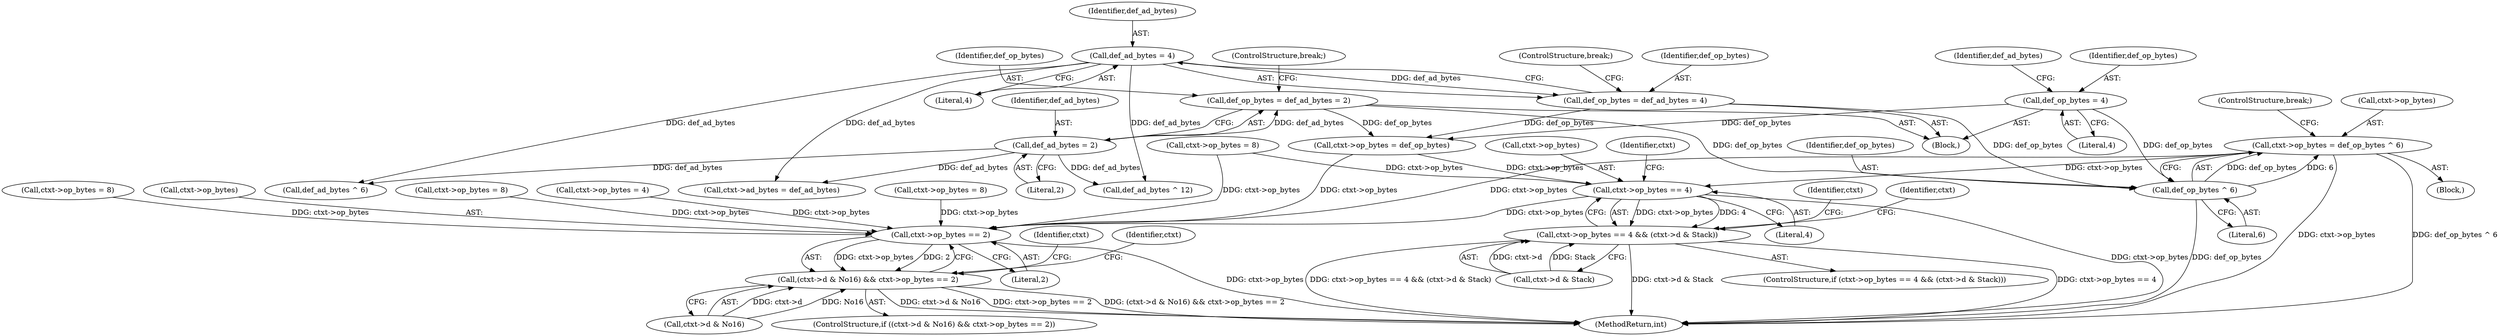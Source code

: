 digraph "0_linux_d9092f52d7e61dd1557f2db2400ddb430e85937e@pointer" {
"1000285" [label="(Call,ctxt->op_bytes = def_op_bytes ^ 6)"];
"1000289" [label="(Call,def_op_bytes ^ 6)"];
"1000250" [label="(Call,def_op_bytes = 4)"];
"1000236" [label="(Call,def_op_bytes = def_ad_bytes = 2)"];
"1000238" [label="(Call,def_ad_bytes = 2)"];
"1000243" [label="(Call,def_op_bytes = def_ad_bytes = 4)"];
"1000245" [label="(Call,def_ad_bytes = 4)"];
"1000872" [label="(Call,ctxt->op_bytes == 4)"];
"1000871" [label="(Call,ctxt->op_bytes == 4 && (ctxt->d & Stack))"];
"1000928" [label="(Call,ctxt->op_bytes == 2)"];
"1000922" [label="(Call,(ctxt->d & No16) && ctxt->op_bytes == 2)"];
"1001128" [label="(MethodReturn,int)"];
"1000285" [label="(Call,ctxt->op_bytes = def_op_bytes ^ 6)"];
"1000289" [label="(Call,def_op_bytes ^ 6)"];
"1000286" [label="(Call,ctxt->op_bytes)"];
"1000872" [label="(Call,ctxt->op_bytes == 4)"];
"1000928" [label="(Call,ctxt->op_bytes == 2)"];
"1000310" [label="(Call,def_ad_bytes ^ 6)"];
"1000921" [label="(ControlStructure,if ((ctxt->d & No16) && ctxt->op_bytes == 2))"];
"1000932" [label="(Literal,2)"];
"1000254" [label="(Identifier,def_ad_bytes)"];
"1000894" [label="(Call,ctxt->op_bytes = 8)"];
"1000243" [label="(Call,def_op_bytes = def_ad_bytes = 4)"];
"1000237" [label="(Identifier,def_op_bytes)"];
"1000929" [label="(Call,ctxt->op_bytes)"];
"1000290" [label="(Identifier,def_op_bytes)"];
"1000393" [label="(Call,ctxt->op_bytes = 8)"];
"1000910" [label="(Call,ctxt->op_bytes = 8)"];
"1000873" [label="(Call,ctxt->op_bytes)"];
"1000240" [label="(Literal,2)"];
"1000922" [label="(Call,(ctxt->d & No16) && ctxt->op_bytes == 2)"];
"1000879" [label="(Identifier,ctxt)"];
"1000232" [label="(Block,)"];
"1000923" [label="(Call,ctxt->d & No16)"];
"1000941" [label="(Identifier,ctxt)"];
"1000238" [label="(Call,def_ad_bytes = 2)"];
"1000884" [label="(Identifier,ctxt)"];
"1000246" [label="(Identifier,def_ad_bytes)"];
"1000291" [label="(Literal,6)"];
"1000252" [label="(Literal,4)"];
"1000302" [label="(Call,def_ad_bytes ^ 12)"];
"1000245" [label="(Call,def_ad_bytes = 4)"];
"1000241" [label="(ControlStructure,break;)"];
"1000871" [label="(Call,ctxt->op_bytes == 4 && (ctxt->d & Stack))"];
"1000248" [label="(ControlStructure,break;)"];
"1000280" [label="(Block,)"];
"1000260" [label="(Call,ctxt->op_bytes = def_op_bytes)"];
"1000236" [label="(Call,def_op_bytes = def_ad_bytes = 2)"];
"1000935" [label="(Identifier,ctxt)"];
"1000870" [label="(ControlStructure,if (ctxt->op_bytes == 4 && (ctxt->d & Stack)))"];
"1000891" [label="(Identifier,ctxt)"];
"1000250" [label="(Call,def_op_bytes = 4)"];
"1000916" [label="(Call,ctxt->op_bytes = 4)"];
"1000247" [label="(Literal,4)"];
"1000292" [label="(ControlStructure,break;)"];
"1000239" [label="(Identifier,def_ad_bytes)"];
"1000251" [label="(Identifier,def_op_bytes)"];
"1000244" [label="(Identifier,def_op_bytes)"];
"1000877" [label="(Call,ctxt->d & Stack)"];
"1000876" [label="(Literal,4)"];
"1000265" [label="(Call,ctxt->ad_bytes = def_ad_bytes)"];
"1000882" [label="(Call,ctxt->op_bytes = 8)"];
"1000285" -> "1000280"  [label="AST: "];
"1000285" -> "1000289"  [label="CFG: "];
"1000286" -> "1000285"  [label="AST: "];
"1000289" -> "1000285"  [label="AST: "];
"1000292" -> "1000285"  [label="CFG: "];
"1000285" -> "1001128"  [label="DDG: ctxt->op_bytes"];
"1000285" -> "1001128"  [label="DDG: def_op_bytes ^ 6"];
"1000289" -> "1000285"  [label="DDG: def_op_bytes"];
"1000289" -> "1000285"  [label="DDG: 6"];
"1000285" -> "1000872"  [label="DDG: ctxt->op_bytes"];
"1000285" -> "1000928"  [label="DDG: ctxt->op_bytes"];
"1000289" -> "1000291"  [label="CFG: "];
"1000290" -> "1000289"  [label="AST: "];
"1000291" -> "1000289"  [label="AST: "];
"1000289" -> "1001128"  [label="DDG: def_op_bytes"];
"1000250" -> "1000289"  [label="DDG: def_op_bytes"];
"1000236" -> "1000289"  [label="DDG: def_op_bytes"];
"1000243" -> "1000289"  [label="DDG: def_op_bytes"];
"1000250" -> "1000232"  [label="AST: "];
"1000250" -> "1000252"  [label="CFG: "];
"1000251" -> "1000250"  [label="AST: "];
"1000252" -> "1000250"  [label="AST: "];
"1000254" -> "1000250"  [label="CFG: "];
"1000250" -> "1000260"  [label="DDG: def_op_bytes"];
"1000236" -> "1000232"  [label="AST: "];
"1000236" -> "1000238"  [label="CFG: "];
"1000237" -> "1000236"  [label="AST: "];
"1000238" -> "1000236"  [label="AST: "];
"1000241" -> "1000236"  [label="CFG: "];
"1000238" -> "1000236"  [label="DDG: def_ad_bytes"];
"1000236" -> "1000260"  [label="DDG: def_op_bytes"];
"1000238" -> "1000240"  [label="CFG: "];
"1000239" -> "1000238"  [label="AST: "];
"1000240" -> "1000238"  [label="AST: "];
"1000238" -> "1000265"  [label="DDG: def_ad_bytes"];
"1000238" -> "1000302"  [label="DDG: def_ad_bytes"];
"1000238" -> "1000310"  [label="DDG: def_ad_bytes"];
"1000243" -> "1000232"  [label="AST: "];
"1000243" -> "1000245"  [label="CFG: "];
"1000244" -> "1000243"  [label="AST: "];
"1000245" -> "1000243"  [label="AST: "];
"1000248" -> "1000243"  [label="CFG: "];
"1000245" -> "1000243"  [label="DDG: def_ad_bytes"];
"1000243" -> "1000260"  [label="DDG: def_op_bytes"];
"1000245" -> "1000247"  [label="CFG: "];
"1000246" -> "1000245"  [label="AST: "];
"1000247" -> "1000245"  [label="AST: "];
"1000245" -> "1000265"  [label="DDG: def_ad_bytes"];
"1000245" -> "1000302"  [label="DDG: def_ad_bytes"];
"1000245" -> "1000310"  [label="DDG: def_ad_bytes"];
"1000872" -> "1000871"  [label="AST: "];
"1000872" -> "1000876"  [label="CFG: "];
"1000873" -> "1000872"  [label="AST: "];
"1000876" -> "1000872"  [label="AST: "];
"1000879" -> "1000872"  [label="CFG: "];
"1000871" -> "1000872"  [label="CFG: "];
"1000872" -> "1001128"  [label="DDG: ctxt->op_bytes"];
"1000872" -> "1000871"  [label="DDG: ctxt->op_bytes"];
"1000872" -> "1000871"  [label="DDG: 4"];
"1000393" -> "1000872"  [label="DDG: ctxt->op_bytes"];
"1000260" -> "1000872"  [label="DDG: ctxt->op_bytes"];
"1000872" -> "1000928"  [label="DDG: ctxt->op_bytes"];
"1000871" -> "1000870"  [label="AST: "];
"1000871" -> "1000877"  [label="CFG: "];
"1000877" -> "1000871"  [label="AST: "];
"1000884" -> "1000871"  [label="CFG: "];
"1000891" -> "1000871"  [label="CFG: "];
"1000871" -> "1001128"  [label="DDG: ctxt->op_bytes == 4"];
"1000871" -> "1001128"  [label="DDG: ctxt->op_bytes == 4 && (ctxt->d & Stack)"];
"1000871" -> "1001128"  [label="DDG: ctxt->d & Stack"];
"1000877" -> "1000871"  [label="DDG: ctxt->d"];
"1000877" -> "1000871"  [label="DDG: Stack"];
"1000928" -> "1000922"  [label="AST: "];
"1000928" -> "1000932"  [label="CFG: "];
"1000929" -> "1000928"  [label="AST: "];
"1000932" -> "1000928"  [label="AST: "];
"1000922" -> "1000928"  [label="CFG: "];
"1000928" -> "1001128"  [label="DDG: ctxt->op_bytes"];
"1000928" -> "1000922"  [label="DDG: ctxt->op_bytes"];
"1000928" -> "1000922"  [label="DDG: 2"];
"1000393" -> "1000928"  [label="DDG: ctxt->op_bytes"];
"1000882" -> "1000928"  [label="DDG: ctxt->op_bytes"];
"1000894" -> "1000928"  [label="DDG: ctxt->op_bytes"];
"1000910" -> "1000928"  [label="DDG: ctxt->op_bytes"];
"1000260" -> "1000928"  [label="DDG: ctxt->op_bytes"];
"1000916" -> "1000928"  [label="DDG: ctxt->op_bytes"];
"1000922" -> "1000921"  [label="AST: "];
"1000922" -> "1000923"  [label="CFG: "];
"1000923" -> "1000922"  [label="AST: "];
"1000935" -> "1000922"  [label="CFG: "];
"1000941" -> "1000922"  [label="CFG: "];
"1000922" -> "1001128"  [label="DDG: ctxt->d & No16"];
"1000922" -> "1001128"  [label="DDG: ctxt->op_bytes == 2"];
"1000922" -> "1001128"  [label="DDG: (ctxt->d & No16) && ctxt->op_bytes == 2"];
"1000923" -> "1000922"  [label="DDG: ctxt->d"];
"1000923" -> "1000922"  [label="DDG: No16"];
}
